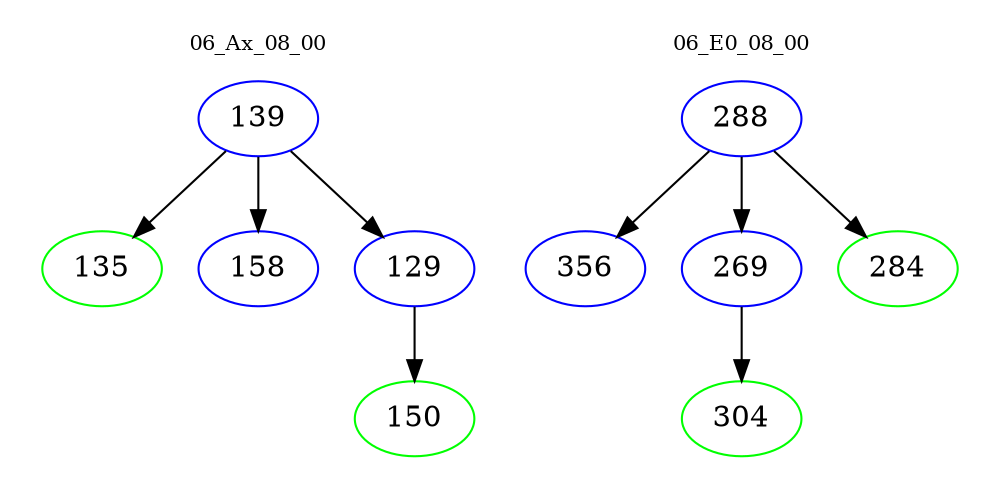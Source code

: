 digraph{
subgraph cluster_0 {
color = white
label = "06_Ax_08_00";
fontsize=10;
T0_139 [label="139", color="blue"]
T0_139 -> T0_135 [color="black"]
T0_135 [label="135", color="green"]
T0_139 -> T0_158 [color="black"]
T0_158 [label="158", color="blue"]
T0_139 -> T0_129 [color="black"]
T0_129 [label="129", color="blue"]
T0_129 -> T0_150 [color="black"]
T0_150 [label="150", color="green"]
}
subgraph cluster_1 {
color = white
label = "06_E0_08_00";
fontsize=10;
T1_288 [label="288", color="blue"]
T1_288 -> T1_356 [color="black"]
T1_356 [label="356", color="blue"]
T1_288 -> T1_269 [color="black"]
T1_269 [label="269", color="blue"]
T1_269 -> T1_304 [color="black"]
T1_304 [label="304", color="green"]
T1_288 -> T1_284 [color="black"]
T1_284 [label="284", color="green"]
}
}
